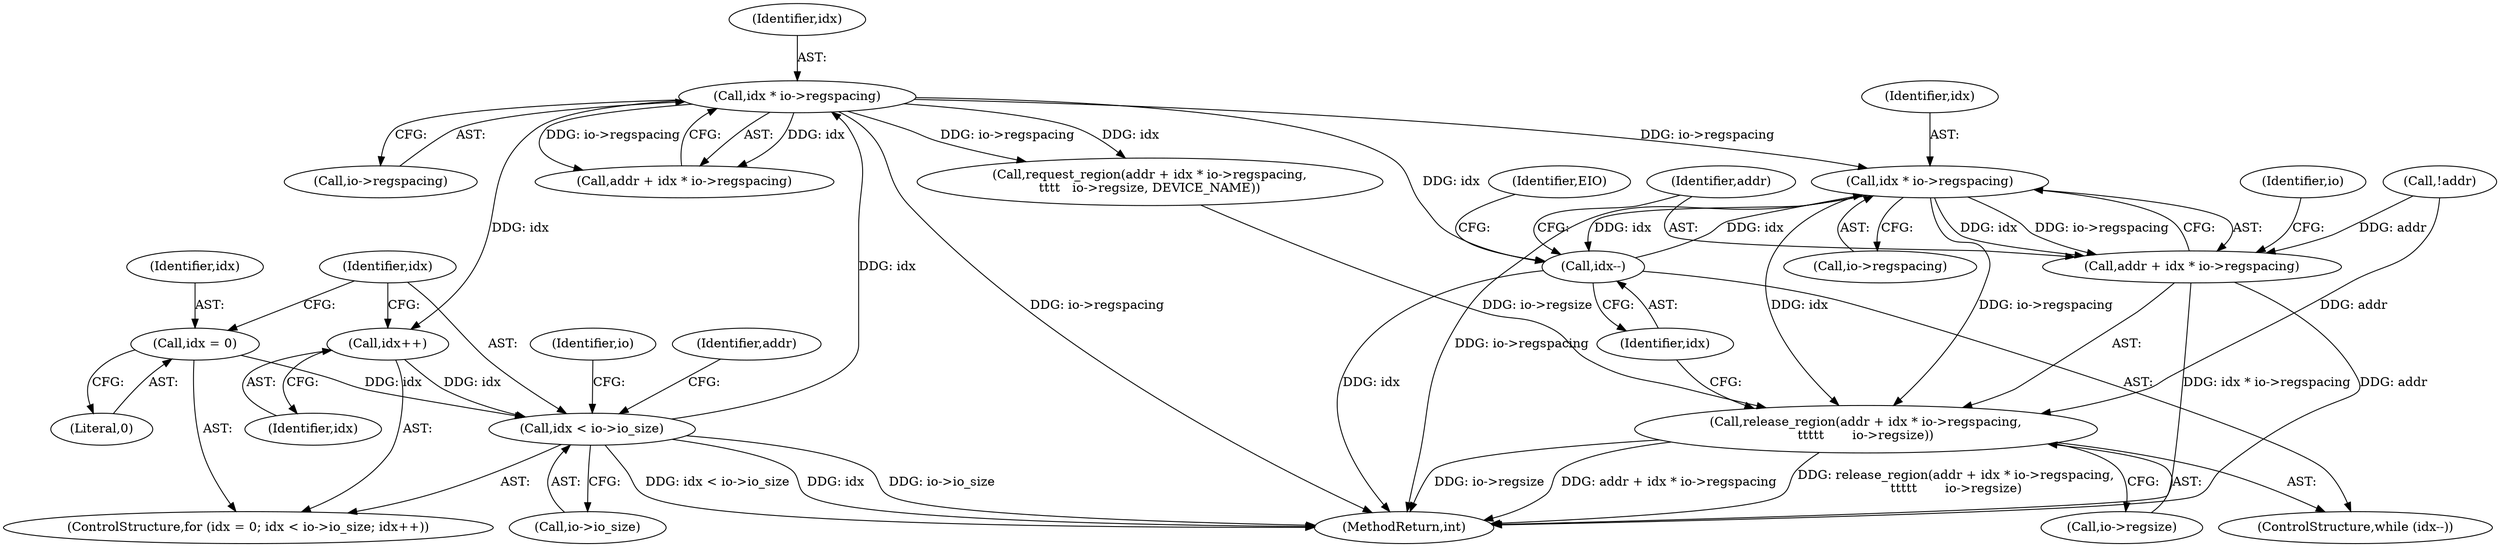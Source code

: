 digraph "0_linux_401e7e88d4ef80188ffa07095ac00456f901b8c4_1@API" {
"1000206" [label="(Call,idx * io->regspacing)"];
"1000201" [label="(Call,idx--)"];
"1000189" [label="(Call,idx * io->regspacing)"];
"1000176" [label="(Call,idx < io->io_size)"];
"1000181" [label="(Call,idx++)"];
"1000173" [label="(Call,idx = 0)"];
"1000206" [label="(Call,idx * io->regspacing)"];
"1000203" [label="(Call,release_region(addr + idx * io->regspacing,\n\t\t\t\t\t       io->regsize))"];
"1000204" [label="(Call,addr + idx * io->regspacing)"];
"1000224" [label="(MethodReturn,int)"];
"1000219" [label="(Identifier,io)"];
"1000191" [label="(Call,io->regspacing)"];
"1000187" [label="(Call,addr + idx * io->regspacing)"];
"1000175" [label="(Literal,0)"];
"1000201" [label="(Call,idx--)"];
"1000176" [label="(Call,idx < io->io_size)"];
"1000177" [label="(Identifier,idx)"];
"1000204" [label="(Call,addr + idx * io->regspacing)"];
"1000189" [label="(Call,idx * io->regspacing)"];
"1000203" [label="(Call,release_region(addr + idx * io->regspacing,\n\t\t\t\t\t       io->regsize))"];
"1000216" [label="(Identifier,EIO)"];
"1000211" [label="(Call,io->regsize)"];
"1000188" [label="(Identifier,addr)"];
"1000181" [label="(Call,idx++)"];
"1000200" [label="(ControlStructure,while (idx--))"];
"1000205" [label="(Identifier,addr)"];
"1000206" [label="(Call,idx * io->regspacing)"];
"1000174" [label="(Identifier,idx)"];
"1000190" [label="(Identifier,idx)"];
"1000172" [label="(ControlStructure,for (idx = 0; idx < io->io_size; idx++))"];
"1000178" [label="(Call,io->io_size)"];
"1000182" [label="(Identifier,idx)"];
"1000173" [label="(Call,idx = 0)"];
"1000186" [label="(Call,request_region(addr + idx * io->regspacing,\n\t\t\t\t   io->regsize, DEVICE_NAME))"];
"1000208" [label="(Call,io->regspacing)"];
"1000114" [label="(Call,!addr)"];
"1000212" [label="(Identifier,io)"];
"1000207" [label="(Identifier,idx)"];
"1000202" [label="(Identifier,idx)"];
"1000206" -> "1000204"  [label="AST: "];
"1000206" -> "1000208"  [label="CFG: "];
"1000207" -> "1000206"  [label="AST: "];
"1000208" -> "1000206"  [label="AST: "];
"1000204" -> "1000206"  [label="CFG: "];
"1000206" -> "1000224"  [label="DDG: io->regspacing"];
"1000206" -> "1000201"  [label="DDG: idx"];
"1000206" -> "1000203"  [label="DDG: idx"];
"1000206" -> "1000203"  [label="DDG: io->regspacing"];
"1000206" -> "1000204"  [label="DDG: idx"];
"1000206" -> "1000204"  [label="DDG: io->regspacing"];
"1000201" -> "1000206"  [label="DDG: idx"];
"1000189" -> "1000206"  [label="DDG: io->regspacing"];
"1000201" -> "1000200"  [label="AST: "];
"1000201" -> "1000202"  [label="CFG: "];
"1000202" -> "1000201"  [label="AST: "];
"1000205" -> "1000201"  [label="CFG: "];
"1000216" -> "1000201"  [label="CFG: "];
"1000201" -> "1000224"  [label="DDG: idx"];
"1000189" -> "1000201"  [label="DDG: idx"];
"1000189" -> "1000187"  [label="AST: "];
"1000189" -> "1000191"  [label="CFG: "];
"1000190" -> "1000189"  [label="AST: "];
"1000191" -> "1000189"  [label="AST: "];
"1000187" -> "1000189"  [label="CFG: "];
"1000189" -> "1000224"  [label="DDG: io->regspacing"];
"1000189" -> "1000181"  [label="DDG: idx"];
"1000189" -> "1000186"  [label="DDG: idx"];
"1000189" -> "1000186"  [label="DDG: io->regspacing"];
"1000189" -> "1000187"  [label="DDG: idx"];
"1000189" -> "1000187"  [label="DDG: io->regspacing"];
"1000176" -> "1000189"  [label="DDG: idx"];
"1000176" -> "1000172"  [label="AST: "];
"1000176" -> "1000178"  [label="CFG: "];
"1000177" -> "1000176"  [label="AST: "];
"1000178" -> "1000176"  [label="AST: "];
"1000188" -> "1000176"  [label="CFG: "];
"1000219" -> "1000176"  [label="CFG: "];
"1000176" -> "1000224"  [label="DDG: io->io_size"];
"1000176" -> "1000224"  [label="DDG: idx < io->io_size"];
"1000176" -> "1000224"  [label="DDG: idx"];
"1000181" -> "1000176"  [label="DDG: idx"];
"1000173" -> "1000176"  [label="DDG: idx"];
"1000181" -> "1000172"  [label="AST: "];
"1000181" -> "1000182"  [label="CFG: "];
"1000182" -> "1000181"  [label="AST: "];
"1000177" -> "1000181"  [label="CFG: "];
"1000173" -> "1000172"  [label="AST: "];
"1000173" -> "1000175"  [label="CFG: "];
"1000174" -> "1000173"  [label="AST: "];
"1000175" -> "1000173"  [label="AST: "];
"1000177" -> "1000173"  [label="CFG: "];
"1000203" -> "1000200"  [label="AST: "];
"1000203" -> "1000211"  [label="CFG: "];
"1000204" -> "1000203"  [label="AST: "];
"1000211" -> "1000203"  [label="AST: "];
"1000202" -> "1000203"  [label="CFG: "];
"1000203" -> "1000224"  [label="DDG: release_region(addr + idx * io->regspacing,\n\t\t\t\t\t       io->regsize)"];
"1000203" -> "1000224"  [label="DDG: io->regsize"];
"1000203" -> "1000224"  [label="DDG: addr + idx * io->regspacing"];
"1000114" -> "1000203"  [label="DDG: addr"];
"1000186" -> "1000203"  [label="DDG: io->regsize"];
"1000205" -> "1000204"  [label="AST: "];
"1000212" -> "1000204"  [label="CFG: "];
"1000204" -> "1000224"  [label="DDG: addr"];
"1000204" -> "1000224"  [label="DDG: idx * io->regspacing"];
"1000114" -> "1000204"  [label="DDG: addr"];
}
